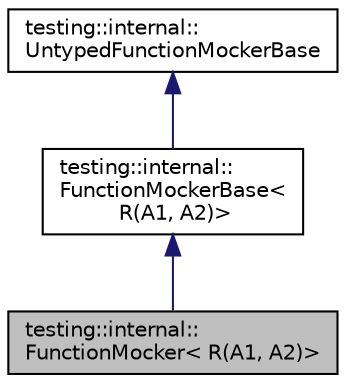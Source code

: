 digraph "testing::internal::FunctionMocker&lt; R(A1, A2)&gt;"
{
  edge [fontname="Helvetica",fontsize="10",labelfontname="Helvetica",labelfontsize="10"];
  node [fontname="Helvetica",fontsize="10",shape=record];
  Node1 [label="testing::internal::\lFunctionMocker\< R(A1, A2)\>",height=0.2,width=0.4,color="black", fillcolor="grey75", style="filled", fontcolor="black"];
  Node2 -> Node1 [dir="back",color="midnightblue",fontsize="10",style="solid",fontname="Helvetica"];
  Node2 [label="testing::internal::\lFunctionMockerBase\<\l R(A1, A2)\>",height=0.2,width=0.4,color="black", fillcolor="white", style="filled",URL="$classtesting_1_1internal_1_1_function_mocker_base.html"];
  Node3 -> Node2 [dir="back",color="midnightblue",fontsize="10",style="solid",fontname="Helvetica"];
  Node3 [label="testing::internal::\lUntypedFunctionMockerBase",height=0.2,width=0.4,color="black", fillcolor="white", style="filled",URL="$classtesting_1_1internal_1_1_untyped_function_mocker_base.html"];
}
